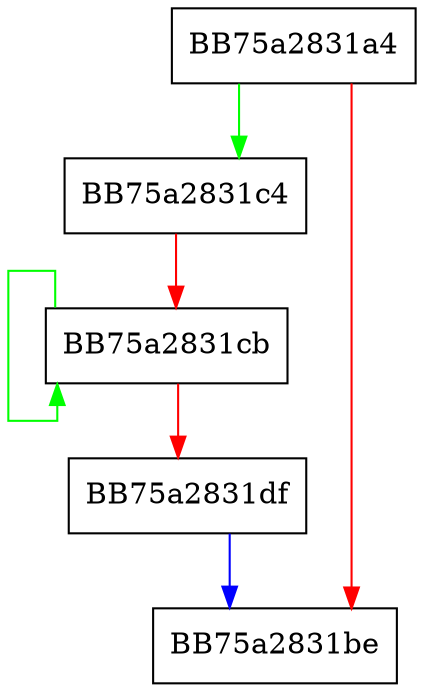 digraph sqlite3VtabUnlockList {
  node [shape="box"];
  graph [splines=ortho];
  BB75a2831a4 -> BB75a2831c4 [color="green"];
  BB75a2831a4 -> BB75a2831be [color="red"];
  BB75a2831c4 -> BB75a2831cb [color="red"];
  BB75a2831cb -> BB75a2831cb [color="green"];
  BB75a2831cb -> BB75a2831df [color="red"];
  BB75a2831df -> BB75a2831be [color="blue"];
}